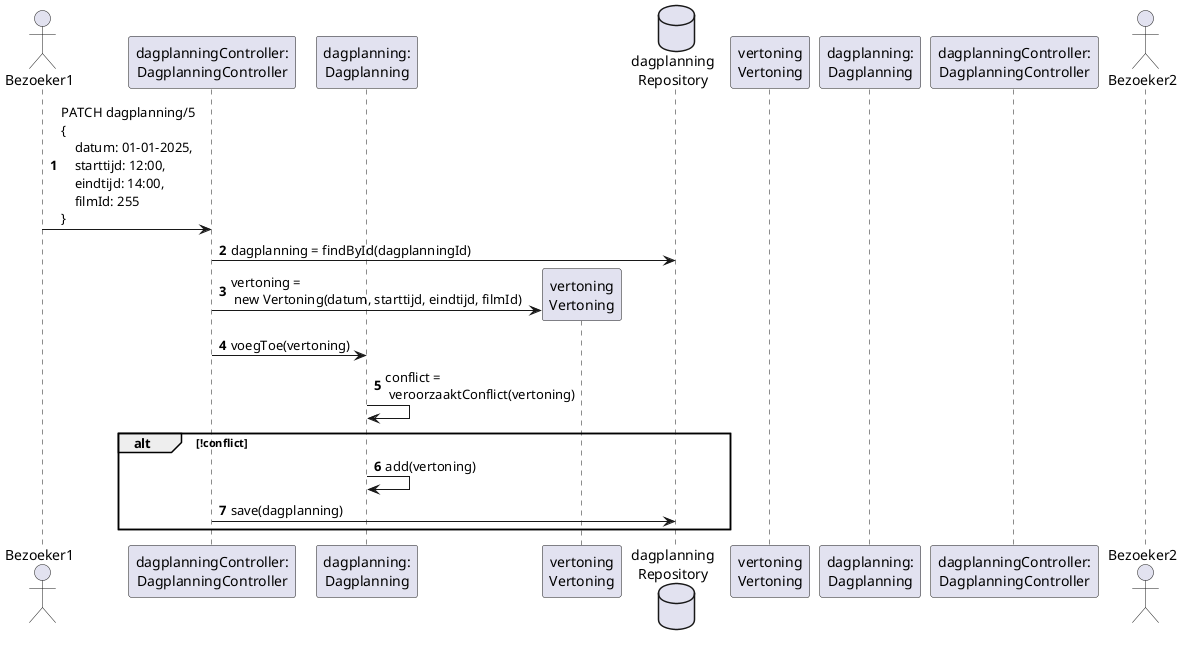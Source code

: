 @startuml

autonumber

actor "Bezoeker1" as bezoeker1
participant "dagplanningController:\nDagplanningController" as controller1
participant "dagplanning:\nDagplanning" as dagplanning1
participant "vertoning\nVertoning" as vertoning1
database "dagplanning\nRepository" as dagplanningRepo
participant "vertoning\nVertoning" as vertoning2
participant "dagplanning:\nDagplanning" as dagplanning2
participant "dagplanningController:\nDagplanningController" as controller2
actor "Bezoeker2" as bezoeker2

bezoeker1 -> controller1 : PATCH dagplanning/5\n\
{\n\
    datum: 01-01-2025,\n\
    starttijd: 12:00,\n\
    eindtijd: 14:00,\n\
    filmId: 255\n\
}

controller1 -> dagplanningRepo: dagplanning = findById(dagplanningId)

controller1 -> vertoning1 **: vertoning = \n new Vertoning(datum, starttijd, eindtijd, filmId)

controller1 -> dagplanning1: voegToe(vertoning)

dagplanning1 -> dagplanning1: conflict = \n veroorzaaktConflict(vertoning)

alt !conflict
    dagplanning1 -> dagplanning1: add(vertoning)
    controller1 -> dagplanningRepo: save(dagplanning)
end


@enduml
